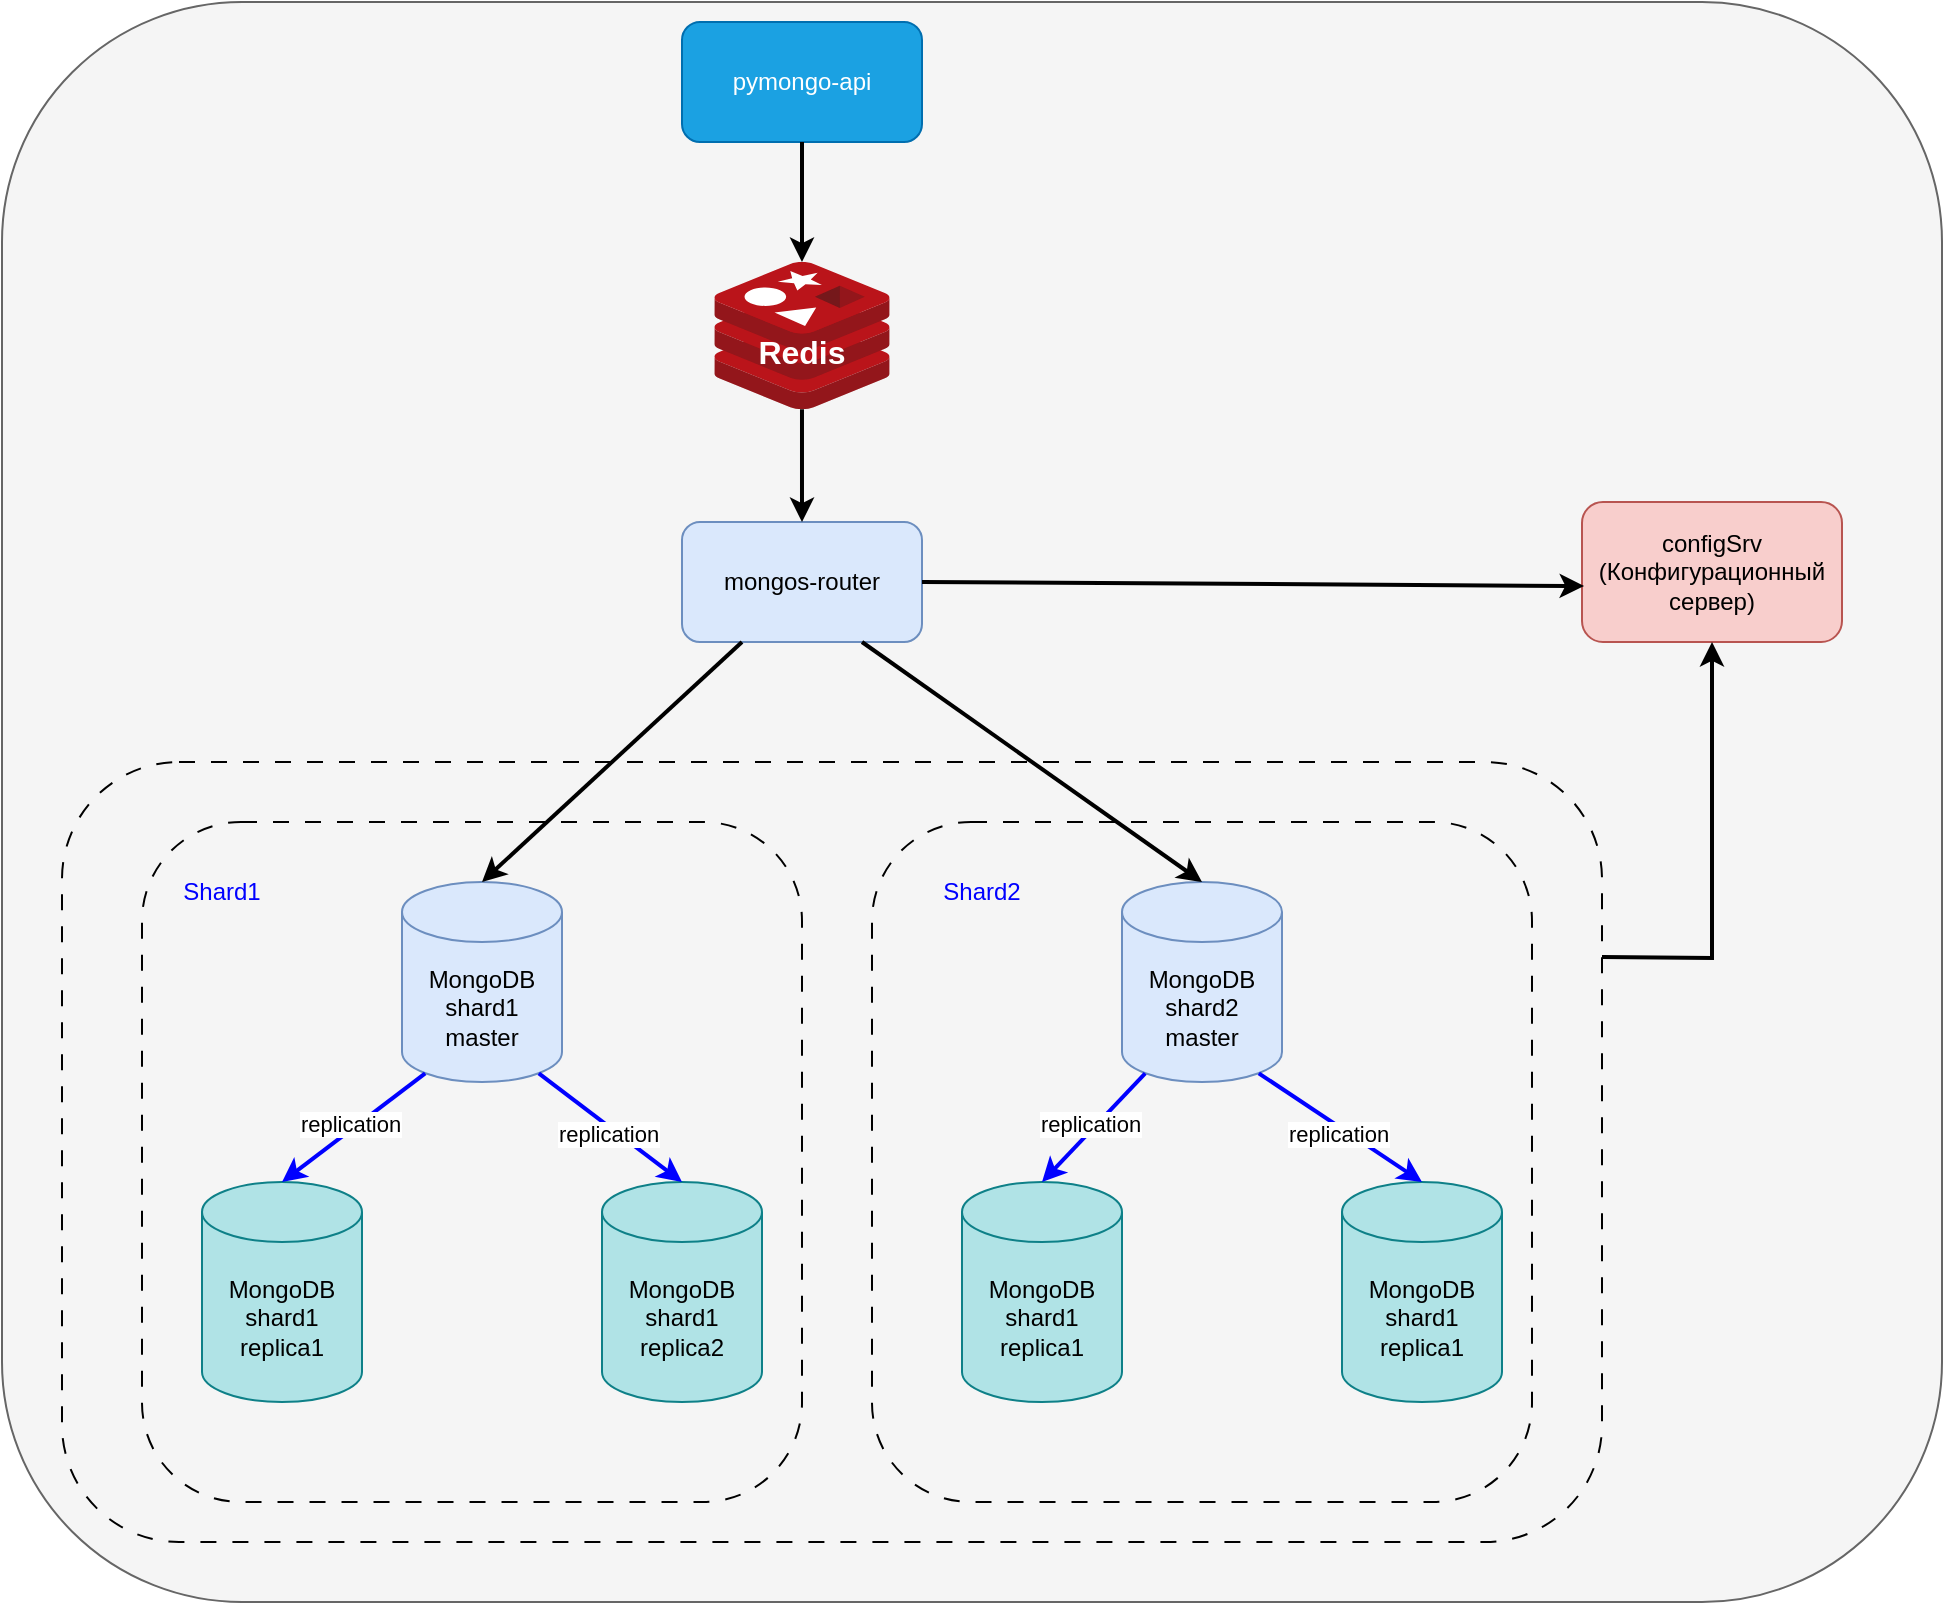 <mxfile version="26.0.9">
  <diagram name="Page-1" id="-H_mtQnk-PTXWXPvYvuk">
    <mxGraphModel dx="1593" dy="923" grid="1" gridSize="10" guides="1" tooltips="1" connect="1" arrows="1" fold="1" page="1" pageScale="1" pageWidth="1169" pageHeight="827" math="0" shadow="0">
      <root>
        <mxCell id="0" />
        <mxCell id="1" parent="0" />
        <mxCell id="LbU3xU6buKqwQcndJY7--15" value="" style="rounded=1;whiteSpace=wrap;html=1;fillColor=#f5f5f5;fontColor=#333333;strokeColor=#666666;" parent="1" vertex="1">
          <mxGeometry x="40" y="20" width="970" height="800" as="geometry" />
        </mxCell>
        <mxCell id="AQoTyAOBwtpcITkI7_EM-16" value="" style="rounded=1;whiteSpace=wrap;html=1;dashed=1;dashPattern=8 8;glass=0;shadow=0;fillColor=none;align=left;" parent="1" vertex="1">
          <mxGeometry x="110" y="430" width="330" height="340" as="geometry" />
        </mxCell>
        <mxCell id="zA23MoTUsTF4_91t8viU-3" value="pymongo-api" style="rounded=1;whiteSpace=wrap;html=1;fillColor=#1ba1e2;fontColor=#ffffff;strokeColor=#006EAF;" parent="1" vertex="1">
          <mxGeometry x="380" y="30" width="120" height="60" as="geometry" />
        </mxCell>
        <mxCell id="LbU3xU6buKqwQcndJY7--1" value="MongoDB&lt;div&gt;shard1&lt;/div&gt;&lt;div&gt;master&lt;/div&gt;" style="shape=cylinder3;whiteSpace=wrap;html=1;boundedLbl=1;backgroundOutline=1;size=15;fillColor=#dae8fc;strokeColor=#6c8ebf;" parent="1" vertex="1">
          <mxGeometry x="240" y="460" width="80" height="100" as="geometry" />
        </mxCell>
        <mxCell id="LbU3xU6buKqwQcndJY7--5" value="MongoDB&lt;div&gt;shard2&lt;/div&gt;&lt;div&gt;master&lt;/div&gt;" style="shape=cylinder3;whiteSpace=wrap;html=1;boundedLbl=1;backgroundOutline=1;size=15;fillColor=#dae8fc;strokeColor=#6c8ebf;" parent="1" vertex="1">
          <mxGeometry x="600" y="460" width="80" height="100" as="geometry" />
        </mxCell>
        <mxCell id="LbU3xU6buKqwQcndJY7--7" value="mongos-router" style="rounded=1;whiteSpace=wrap;html=1;fillColor=#dae8fc;strokeColor=#6c8ebf;" parent="1" vertex="1">
          <mxGeometry x="380" y="280" width="120" height="60" as="geometry" />
        </mxCell>
        <mxCell id="LbU3xU6buKqwQcndJY7--8" value="configSrv&lt;div&gt;(Конфигурационный сервер)&lt;/div&gt;" style="rounded=1;whiteSpace=wrap;html=1;fillColor=#f8cecc;strokeColor=#b85450;" parent="1" vertex="1">
          <mxGeometry x="830" y="270" width="130" height="70" as="geometry" />
        </mxCell>
        <mxCell id="LbU3xU6buKqwQcndJY7--9" value="" style="endArrow=classic;html=1;rounded=0;exitX=0.5;exitY=1;exitDx=0;exitDy=0;strokeWidth=2;" parent="1" source="mt5vHw7wnOWDeVbUdnSA-1" target="LbU3xU6buKqwQcndJY7--7" edge="1">
          <mxGeometry width="50" height="50" relative="1" as="geometry">
            <mxPoint x="240" y="470" as="sourcePoint" />
            <mxPoint x="290" y="420" as="targetPoint" />
          </mxGeometry>
        </mxCell>
        <mxCell id="LbU3xU6buKqwQcndJY7--10" value="" style="endArrow=classic;html=1;rounded=0;exitX=0.25;exitY=1;exitDx=0;exitDy=0;entryX=0.5;entryY=0;entryDx=0;entryDy=0;entryPerimeter=0;strokeWidth=2;" parent="1" source="LbU3xU6buKqwQcndJY7--7" target="LbU3xU6buKqwQcndJY7--1" edge="1">
          <mxGeometry width="50" height="50" relative="1" as="geometry">
            <mxPoint x="240" y="470" as="sourcePoint" />
            <mxPoint x="290" y="420" as="targetPoint" />
          </mxGeometry>
        </mxCell>
        <mxCell id="LbU3xU6buKqwQcndJY7--11" value="" style="endArrow=classic;html=1;rounded=0;exitX=0.75;exitY=1;exitDx=0;exitDy=0;entryX=0.5;entryY=0;entryDx=0;entryDy=0;entryPerimeter=0;strokeWidth=2;" parent="1" source="LbU3xU6buKqwQcndJY7--7" target="LbU3xU6buKqwQcndJY7--5" edge="1">
          <mxGeometry width="50" height="50" relative="1" as="geometry">
            <mxPoint x="240" y="470" as="sourcePoint" />
            <mxPoint x="290" y="420" as="targetPoint" />
          </mxGeometry>
        </mxCell>
        <mxCell id="LbU3xU6buKqwQcndJY7--12" value="" style="endArrow=classic;html=1;rounded=0;strokeWidth=2;entryX=0.008;entryY=0.6;entryDx=0;entryDy=0;exitX=1;exitY=0.5;exitDx=0;exitDy=0;entryPerimeter=0;" parent="1" source="LbU3xU6buKqwQcndJY7--7" target="LbU3xU6buKqwQcndJY7--8" edge="1">
          <mxGeometry width="50" height="50" relative="1" as="geometry">
            <mxPoint x="240" y="470" as="sourcePoint" />
            <mxPoint x="580" y="350" as="targetPoint" />
            <Array as="points" />
          </mxGeometry>
        </mxCell>
        <mxCell id="AQoTyAOBwtpcITkI7_EM-1" value="MongoDB&lt;div&gt;shard1&lt;/div&gt;&lt;div&gt;replica1&lt;/div&gt;" style="shape=cylinder3;whiteSpace=wrap;html=1;boundedLbl=1;backgroundOutline=1;size=15;fillColor=#b0e3e6;strokeColor=#0e8088;" parent="1" vertex="1">
          <mxGeometry x="140" y="610" width="80" height="110" as="geometry" />
        </mxCell>
        <mxCell id="AQoTyAOBwtpcITkI7_EM-4" value="MongoDB&lt;div&gt;shard1&lt;/div&gt;&lt;div&gt;replica2&lt;/div&gt;" style="shape=cylinder3;whiteSpace=wrap;html=1;boundedLbl=1;backgroundOutline=1;size=15;fillColor=#b0e3e6;strokeColor=#0e8088;" parent="1" vertex="1">
          <mxGeometry x="340" y="610" width="80" height="110" as="geometry" />
        </mxCell>
        <mxCell id="AQoTyAOBwtpcITkI7_EM-5" value="MongoDB&lt;div&gt;shard1&lt;/div&gt;&lt;div&gt;replica1&lt;/div&gt;" style="shape=cylinder3;whiteSpace=wrap;html=1;boundedLbl=1;backgroundOutline=1;size=15;fillColor=#b0e3e6;strokeColor=#0e8088;" parent="1" vertex="1">
          <mxGeometry x="520" y="610" width="80" height="110" as="geometry" />
        </mxCell>
        <mxCell id="AQoTyAOBwtpcITkI7_EM-6" value="MongoDB&lt;div&gt;shard1&lt;/div&gt;&lt;div&gt;replica1&lt;/div&gt;" style="shape=cylinder3;whiteSpace=wrap;html=1;boundedLbl=1;backgroundOutline=1;size=15;fillColor=#b0e3e6;strokeColor=#0e8088;" parent="1" vertex="1">
          <mxGeometry x="710" y="610" width="80" height="110" as="geometry" />
        </mxCell>
        <mxCell id="AQoTyAOBwtpcITkI7_EM-8" value="" style="endArrow=classic;html=1;rounded=0;exitX=0.145;exitY=1;exitDx=0;exitDy=-4.35;exitPerimeter=0;entryX=0.5;entryY=0;entryDx=0;entryDy=0;entryPerimeter=0;strokeColor=light-dark(#0000FF,#EDEDED);strokeWidth=2;" parent="1" source="LbU3xU6buKqwQcndJY7--1" target="AQoTyAOBwtpcITkI7_EM-1" edge="1">
          <mxGeometry width="50" height="50" relative="1" as="geometry">
            <mxPoint x="650" y="500" as="sourcePoint" />
            <mxPoint x="700" y="450" as="targetPoint" />
          </mxGeometry>
        </mxCell>
        <mxCell id="AQoTyAOBwtpcITkI7_EM-9" value="replication" style="edgeLabel;html=1;align=center;verticalAlign=middle;resizable=0;points=[];" parent="AQoTyAOBwtpcITkI7_EM-8" vertex="1" connectable="0">
          <mxGeometry x="0.013" y="-3" relative="1" as="geometry">
            <mxPoint as="offset" />
          </mxGeometry>
        </mxCell>
        <mxCell id="AQoTyAOBwtpcITkI7_EM-10" value="" style="endArrow=classic;html=1;rounded=0;exitX=0.855;exitY=1;exitDx=0;exitDy=-4.35;exitPerimeter=0;entryX=0.5;entryY=0;entryDx=0;entryDy=0;entryPerimeter=0;strokeColor=#0000FF;strokeWidth=2;" parent="1" source="LbU3xU6buKqwQcndJY7--1" target="AQoTyAOBwtpcITkI7_EM-4" edge="1">
          <mxGeometry width="50" height="50" relative="1" as="geometry">
            <mxPoint x="370" y="481" as="sourcePoint" />
            <mxPoint x="320" y="570" as="targetPoint" />
          </mxGeometry>
        </mxCell>
        <mxCell id="AQoTyAOBwtpcITkI7_EM-11" value="replication" style="edgeLabel;html=1;align=center;verticalAlign=middle;resizable=0;points=[];" parent="AQoTyAOBwtpcITkI7_EM-10" vertex="1" connectable="0">
          <mxGeometry x="0.013" y="-3" relative="1" as="geometry">
            <mxPoint as="offset" />
          </mxGeometry>
        </mxCell>
        <mxCell id="AQoTyAOBwtpcITkI7_EM-12" value="" style="endArrow=classic;html=1;rounded=0;exitX=0.145;exitY=1;exitDx=0;exitDy=-4.35;exitPerimeter=0;entryX=0.5;entryY=0;entryDx=0;entryDy=0;entryPerimeter=0;strokeColor=#0000FF;strokeWidth=2;" parent="1" source="LbU3xU6buKqwQcndJY7--5" target="AQoTyAOBwtpcITkI7_EM-5" edge="1">
          <mxGeometry width="50" height="50" relative="1" as="geometry">
            <mxPoint x="310" y="505" as="sourcePoint" />
            <mxPoint x="260" y="594" as="targetPoint" />
          </mxGeometry>
        </mxCell>
        <mxCell id="AQoTyAOBwtpcITkI7_EM-13" value="replication" style="edgeLabel;html=1;align=center;verticalAlign=middle;resizable=0;points=[];" parent="AQoTyAOBwtpcITkI7_EM-12" vertex="1" connectable="0">
          <mxGeometry x="0.013" y="-3" relative="1" as="geometry">
            <mxPoint as="offset" />
          </mxGeometry>
        </mxCell>
        <mxCell id="AQoTyAOBwtpcITkI7_EM-14" value="" style="endArrow=classic;html=1;rounded=0;entryX=0.5;entryY=0;entryDx=0;entryDy=0;entryPerimeter=0;exitX=0.855;exitY=1;exitDx=0;exitDy=-4.35;exitPerimeter=0;strokeWidth=2;strokeColor=light-dark(#0000FF,#EDEDED);" parent="1" source="LbU3xU6buKqwQcndJY7--5" target="AQoTyAOBwtpcITkI7_EM-6" edge="1">
          <mxGeometry width="50" height="50" relative="1" as="geometry">
            <mxPoint x="600" y="530" as="sourcePoint" />
            <mxPoint x="570" y="570" as="targetPoint" />
          </mxGeometry>
        </mxCell>
        <mxCell id="AQoTyAOBwtpcITkI7_EM-15" value="replication" style="edgeLabel;html=1;align=center;verticalAlign=middle;resizable=0;points=[];" parent="AQoTyAOBwtpcITkI7_EM-14" vertex="1" connectable="0">
          <mxGeometry x="0.013" y="-3" relative="1" as="geometry">
            <mxPoint as="offset" />
          </mxGeometry>
        </mxCell>
        <mxCell id="AQoTyAOBwtpcITkI7_EM-17" value="&lt;font style=&quot;color: rgb(0, 0, 255);&quot;&gt;Shard1&lt;/font&gt;" style="text;html=1;align=center;verticalAlign=middle;whiteSpace=wrap;rounded=0;" parent="1" vertex="1">
          <mxGeometry x="120" y="450" width="60" height="30" as="geometry" />
        </mxCell>
        <mxCell id="AQoTyAOBwtpcITkI7_EM-18" value="" style="rounded=1;whiteSpace=wrap;html=1;dashed=1;dashPattern=8 8;glass=0;shadow=0;fillColor=none;align=left;" parent="1" vertex="1">
          <mxGeometry x="475" y="430" width="330" height="340" as="geometry" />
        </mxCell>
        <mxCell id="AQoTyAOBwtpcITkI7_EM-19" value="&lt;font style=&quot;color: rgb(0, 0, 255);&quot;&gt;Shard2&lt;/font&gt;" style="text;html=1;align=center;verticalAlign=middle;whiteSpace=wrap;rounded=0;" parent="1" vertex="1">
          <mxGeometry x="500" y="450" width="60" height="30" as="geometry" />
        </mxCell>
        <mxCell id="AQoTyAOBwtpcITkI7_EM-21" value="" style="rounded=1;whiteSpace=wrap;html=1;dashed=1;dashPattern=8 8;glass=0;shadow=0;fillColor=none;align=left;" parent="1" vertex="1">
          <mxGeometry x="70" y="400" width="770" height="390" as="geometry" />
        </mxCell>
        <mxCell id="AQoTyAOBwtpcITkI7_EM-25" value="" style="endArrow=classic;html=1;rounded=0;entryX=0.5;entryY=1;entryDx=0;entryDy=0;exitX=1;exitY=0.25;exitDx=0;exitDy=0;fontSize=12;strokeWidth=2;" parent="1" source="AQoTyAOBwtpcITkI7_EM-21" target="LbU3xU6buKqwQcndJY7--8" edge="1">
          <mxGeometry width="50" height="50" relative="1" as="geometry">
            <mxPoint x="870" y="500" as="sourcePoint" />
            <mxPoint x="920" y="450" as="targetPoint" />
            <Array as="points">
              <mxPoint x="895" y="498" />
            </Array>
          </mxGeometry>
        </mxCell>
        <mxCell id="mt5vHw7wnOWDeVbUdnSA-2" value="" style="endArrow=classic;html=1;rounded=0;exitX=0.5;exitY=1;exitDx=0;exitDy=0;strokeWidth=2;" edge="1" parent="1" source="zA23MoTUsTF4_91t8viU-3" target="mt5vHw7wnOWDeVbUdnSA-1">
          <mxGeometry width="50" height="50" relative="1" as="geometry">
            <mxPoint x="440" y="90" as="sourcePoint" />
            <mxPoint x="440" y="280" as="targetPoint" />
          </mxGeometry>
        </mxCell>
        <mxCell id="mt5vHw7wnOWDeVbUdnSA-1" value="" style="image;sketch=0;aspect=fixed;html=1;points=[];align=center;fontSize=12;image=img/lib/mscae/Cache_Redis_Product.svg;" vertex="1" parent="1">
          <mxGeometry x="396.18" y="150" width="87.63" height="73.6" as="geometry" />
        </mxCell>
        <mxCell id="mt5vHw7wnOWDeVbUdnSA-3" value="&lt;font style=&quot;font-size: 16px; color: rgb(255, 255, 255);&quot;&gt;&lt;b style=&quot;&quot;&gt;Redis&lt;/b&gt;&lt;/font&gt;" style="text;html=1;align=center;verticalAlign=middle;whiteSpace=wrap;rounded=0;" vertex="1" parent="1">
          <mxGeometry x="410" y="180" width="60" height="30" as="geometry" />
        </mxCell>
      </root>
    </mxGraphModel>
  </diagram>
</mxfile>
